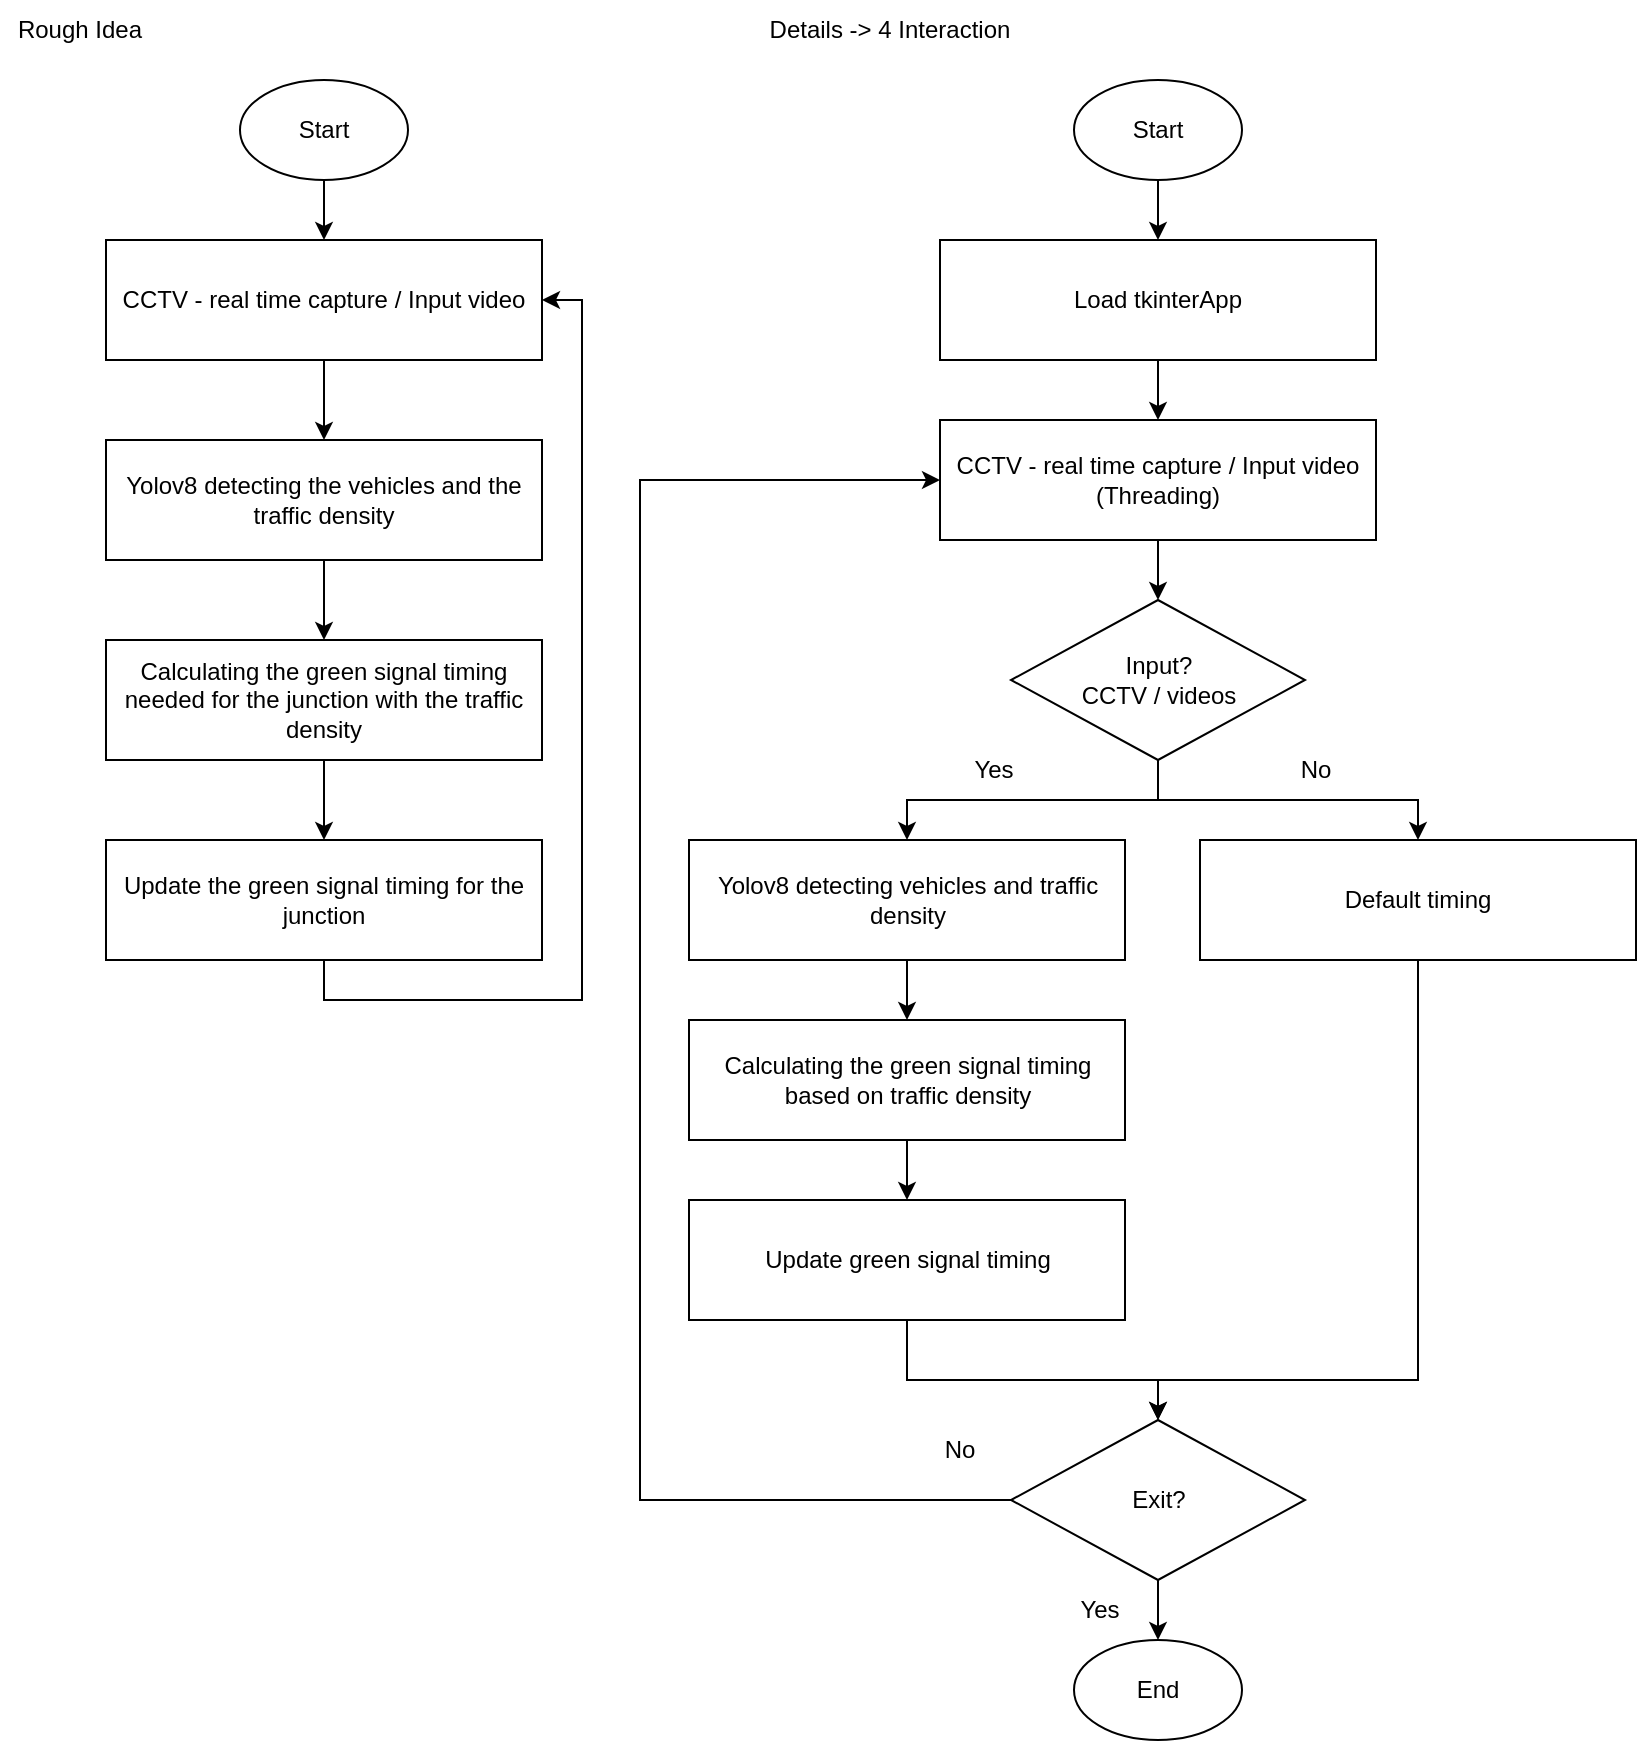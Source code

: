 <mxfile version="24.5.4" type="device">
  <diagram id="C5RBs43oDa-KdzZeNtuy" name="Page-1">
    <mxGraphModel dx="1674" dy="772" grid="1" gridSize="10" guides="1" tooltips="1" connect="1" arrows="1" fold="1" page="1" pageScale="1" pageWidth="827" pageHeight="1169" math="0" shadow="0">
      <root>
        <mxCell id="WIyWlLk6GJQsqaUBKTNV-0" />
        <mxCell id="WIyWlLk6GJQsqaUBKTNV-1" parent="WIyWlLk6GJQsqaUBKTNV-0" />
        <mxCell id="WDbDxHkXcJ2w7-fv2TlX-6" value="" style="edgeStyle=orthogonalEdgeStyle;rounded=0;orthogonalLoop=1;jettySize=auto;html=1;" edge="1" parent="WIyWlLk6GJQsqaUBKTNV-1" source="WDbDxHkXcJ2w7-fv2TlX-0" target="WDbDxHkXcJ2w7-fv2TlX-1">
          <mxGeometry relative="1" as="geometry" />
        </mxCell>
        <mxCell id="WDbDxHkXcJ2w7-fv2TlX-0" value="Start" style="ellipse;whiteSpace=wrap;html=1;" vertex="1" parent="WIyWlLk6GJQsqaUBKTNV-1">
          <mxGeometry x="120" y="40" width="84" height="50" as="geometry" />
        </mxCell>
        <mxCell id="WDbDxHkXcJ2w7-fv2TlX-7" value="" style="edgeStyle=orthogonalEdgeStyle;rounded=0;orthogonalLoop=1;jettySize=auto;html=1;" edge="1" parent="WIyWlLk6GJQsqaUBKTNV-1" source="WDbDxHkXcJ2w7-fv2TlX-1" target="WDbDxHkXcJ2w7-fv2TlX-3">
          <mxGeometry relative="1" as="geometry" />
        </mxCell>
        <mxCell id="WDbDxHkXcJ2w7-fv2TlX-1" value="CCTV - real time capture / Input video" style="rounded=0;whiteSpace=wrap;html=1;" vertex="1" parent="WIyWlLk6GJQsqaUBKTNV-1">
          <mxGeometry x="53" y="120" width="218" height="60" as="geometry" />
        </mxCell>
        <mxCell id="WDbDxHkXcJ2w7-fv2TlX-8" value="" style="edgeStyle=orthogonalEdgeStyle;rounded=0;orthogonalLoop=1;jettySize=auto;html=1;" edge="1" parent="WIyWlLk6GJQsqaUBKTNV-1" source="WDbDxHkXcJ2w7-fv2TlX-3" target="WDbDxHkXcJ2w7-fv2TlX-4">
          <mxGeometry relative="1" as="geometry" />
        </mxCell>
        <mxCell id="WDbDxHkXcJ2w7-fv2TlX-3" value="Yolov8 detecting the vehicles and the traffic density" style="rounded=0;whiteSpace=wrap;html=1;" vertex="1" parent="WIyWlLk6GJQsqaUBKTNV-1">
          <mxGeometry x="53" y="220" width="218" height="60" as="geometry" />
        </mxCell>
        <mxCell id="WDbDxHkXcJ2w7-fv2TlX-9" value="" style="edgeStyle=orthogonalEdgeStyle;rounded=0;orthogonalLoop=1;jettySize=auto;html=1;" edge="1" parent="WIyWlLk6GJQsqaUBKTNV-1" source="WDbDxHkXcJ2w7-fv2TlX-4" target="WDbDxHkXcJ2w7-fv2TlX-5">
          <mxGeometry relative="1" as="geometry" />
        </mxCell>
        <mxCell id="WDbDxHkXcJ2w7-fv2TlX-4" value="Calculating the green signal timing needed for the junction with the traffic density" style="rounded=0;whiteSpace=wrap;html=1;" vertex="1" parent="WIyWlLk6GJQsqaUBKTNV-1">
          <mxGeometry x="53" y="320" width="218" height="60" as="geometry" />
        </mxCell>
        <mxCell id="WDbDxHkXcJ2w7-fv2TlX-10" style="edgeStyle=orthogonalEdgeStyle;rounded=0;orthogonalLoop=1;jettySize=auto;html=1;exitX=0.5;exitY=1;exitDx=0;exitDy=0;entryX=1;entryY=0.5;entryDx=0;entryDy=0;" edge="1" parent="WIyWlLk6GJQsqaUBKTNV-1" source="WDbDxHkXcJ2w7-fv2TlX-5" target="WDbDxHkXcJ2w7-fv2TlX-1">
          <mxGeometry relative="1" as="geometry">
            <Array as="points">
              <mxPoint x="162" y="500" />
              <mxPoint x="291" y="500" />
              <mxPoint x="291" y="150" />
            </Array>
          </mxGeometry>
        </mxCell>
        <mxCell id="WDbDxHkXcJ2w7-fv2TlX-5" value="Update the green signal timing for the junction" style="rounded=0;whiteSpace=wrap;html=1;" vertex="1" parent="WIyWlLk6GJQsqaUBKTNV-1">
          <mxGeometry x="53" y="420" width="218" height="60" as="geometry" />
        </mxCell>
        <mxCell id="WDbDxHkXcJ2w7-fv2TlX-11" value="Rough Idea" style="text;html=1;align=center;verticalAlign=middle;whiteSpace=wrap;rounded=0;" vertex="1" parent="WIyWlLk6GJQsqaUBKTNV-1">
          <mxGeometry width="80" height="30" as="geometry" />
        </mxCell>
        <mxCell id="WDbDxHkXcJ2w7-fv2TlX-12" value="Details -&amp;gt; 4 Interaction" style="text;html=1;align=center;verticalAlign=middle;whiteSpace=wrap;rounded=0;" vertex="1" parent="WIyWlLk6GJQsqaUBKTNV-1">
          <mxGeometry x="360" width="170" height="30" as="geometry" />
        </mxCell>
        <mxCell id="WDbDxHkXcJ2w7-fv2TlX-13" value="" style="edgeStyle=orthogonalEdgeStyle;rounded=0;orthogonalLoop=1;jettySize=auto;html=1;" edge="1" parent="WIyWlLk6GJQsqaUBKTNV-1" source="WDbDxHkXcJ2w7-fv2TlX-14" target="WDbDxHkXcJ2w7-fv2TlX-16">
          <mxGeometry relative="1" as="geometry" />
        </mxCell>
        <mxCell id="WDbDxHkXcJ2w7-fv2TlX-14" value="Start" style="ellipse;whiteSpace=wrap;html=1;" vertex="1" parent="WIyWlLk6GJQsqaUBKTNV-1">
          <mxGeometry x="537" y="40" width="84" height="50" as="geometry" />
        </mxCell>
        <mxCell id="WDbDxHkXcJ2w7-fv2TlX-27" value="" style="edgeStyle=orthogonalEdgeStyle;rounded=0;orthogonalLoop=1;jettySize=auto;html=1;" edge="1" parent="WIyWlLk6GJQsqaUBKTNV-1" source="WDbDxHkXcJ2w7-fv2TlX-16" target="WDbDxHkXcJ2w7-fv2TlX-26">
          <mxGeometry relative="1" as="geometry" />
        </mxCell>
        <mxCell id="WDbDxHkXcJ2w7-fv2TlX-16" value="Load tkinterApp" style="rounded=0;whiteSpace=wrap;html=1;" vertex="1" parent="WIyWlLk6GJQsqaUBKTNV-1">
          <mxGeometry x="470" y="120" width="218" height="60" as="geometry" />
        </mxCell>
        <mxCell id="WDbDxHkXcJ2w7-fv2TlX-42" value="" style="edgeStyle=orthogonalEdgeStyle;rounded=0;orthogonalLoop=1;jettySize=auto;html=1;" edge="1" parent="WIyWlLk6GJQsqaUBKTNV-1" source="WDbDxHkXcJ2w7-fv2TlX-26" target="WDbDxHkXcJ2w7-fv2TlX-41">
          <mxGeometry relative="1" as="geometry" />
        </mxCell>
        <mxCell id="WDbDxHkXcJ2w7-fv2TlX-26" value="CCTV - real time capture / Input video (Threading)" style="rounded=0;whiteSpace=wrap;html=1;" vertex="1" parent="WIyWlLk6GJQsqaUBKTNV-1">
          <mxGeometry x="470" y="210" width="218" height="60" as="geometry" />
        </mxCell>
        <mxCell id="WDbDxHkXcJ2w7-fv2TlX-31" value="" style="edgeStyle=orthogonalEdgeStyle;rounded=0;orthogonalLoop=1;jettySize=auto;html=1;" edge="1" parent="WIyWlLk6GJQsqaUBKTNV-1" source="WDbDxHkXcJ2w7-fv2TlX-28" target="WDbDxHkXcJ2w7-fv2TlX-30">
          <mxGeometry relative="1" as="geometry" />
        </mxCell>
        <mxCell id="WDbDxHkXcJ2w7-fv2TlX-28" value="Yolov8 detecting vehicles and traffic density" style="rounded=0;whiteSpace=wrap;html=1;" vertex="1" parent="WIyWlLk6GJQsqaUBKTNV-1">
          <mxGeometry x="344.5" y="420" width="218" height="60" as="geometry" />
        </mxCell>
        <mxCell id="WDbDxHkXcJ2w7-fv2TlX-35" value="" style="edgeStyle=orthogonalEdgeStyle;rounded=0;orthogonalLoop=1;jettySize=auto;html=1;" edge="1" parent="WIyWlLk6GJQsqaUBKTNV-1" source="WDbDxHkXcJ2w7-fv2TlX-30" target="WDbDxHkXcJ2w7-fv2TlX-32">
          <mxGeometry relative="1" as="geometry" />
        </mxCell>
        <mxCell id="WDbDxHkXcJ2w7-fv2TlX-30" value="Calculating the green signal timing based on traffic density" style="rounded=0;whiteSpace=wrap;html=1;" vertex="1" parent="WIyWlLk6GJQsqaUBKTNV-1">
          <mxGeometry x="344.5" y="510" width="218" height="60" as="geometry" />
        </mxCell>
        <mxCell id="WDbDxHkXcJ2w7-fv2TlX-54" style="edgeStyle=orthogonalEdgeStyle;rounded=0;orthogonalLoop=1;jettySize=auto;html=1;exitX=0.5;exitY=1;exitDx=0;exitDy=0;entryX=0.5;entryY=0;entryDx=0;entryDy=0;" edge="1" parent="WIyWlLk6GJQsqaUBKTNV-1" source="WDbDxHkXcJ2w7-fv2TlX-32" target="WDbDxHkXcJ2w7-fv2TlX-33">
          <mxGeometry relative="1" as="geometry">
            <Array as="points">
              <mxPoint x="454" y="690" />
              <mxPoint x="579" y="690" />
            </Array>
          </mxGeometry>
        </mxCell>
        <mxCell id="WDbDxHkXcJ2w7-fv2TlX-32" value="Update green signal timing" style="rounded=0;whiteSpace=wrap;html=1;" vertex="1" parent="WIyWlLk6GJQsqaUBKTNV-1">
          <mxGeometry x="344.5" y="600" width="218" height="60" as="geometry" />
        </mxCell>
        <mxCell id="WDbDxHkXcJ2w7-fv2TlX-38" value="" style="edgeStyle=orthogonalEdgeStyle;rounded=0;orthogonalLoop=1;jettySize=auto;html=1;" edge="1" parent="WIyWlLk6GJQsqaUBKTNV-1" source="WDbDxHkXcJ2w7-fv2TlX-33" target="WDbDxHkXcJ2w7-fv2TlX-37">
          <mxGeometry relative="1" as="geometry" />
        </mxCell>
        <mxCell id="WDbDxHkXcJ2w7-fv2TlX-55" style="edgeStyle=orthogonalEdgeStyle;rounded=0;orthogonalLoop=1;jettySize=auto;html=1;exitX=0;exitY=0.5;exitDx=0;exitDy=0;entryX=0;entryY=0.5;entryDx=0;entryDy=0;" edge="1" parent="WIyWlLk6GJQsqaUBKTNV-1" source="WDbDxHkXcJ2w7-fv2TlX-33" target="WDbDxHkXcJ2w7-fv2TlX-26">
          <mxGeometry relative="1" as="geometry">
            <Array as="points">
              <mxPoint x="320" y="750" />
              <mxPoint x="320" y="240" />
            </Array>
          </mxGeometry>
        </mxCell>
        <mxCell id="WDbDxHkXcJ2w7-fv2TlX-33" value="Exit?" style="rhombus;whiteSpace=wrap;html=1;" vertex="1" parent="WIyWlLk6GJQsqaUBKTNV-1">
          <mxGeometry x="505.5" y="710" width="147" height="80" as="geometry" />
        </mxCell>
        <mxCell id="WDbDxHkXcJ2w7-fv2TlX-37" value="End" style="ellipse;whiteSpace=wrap;html=1;" vertex="1" parent="WIyWlLk6GJQsqaUBKTNV-1">
          <mxGeometry x="537" y="820" width="84" height="50" as="geometry" />
        </mxCell>
        <mxCell id="WDbDxHkXcJ2w7-fv2TlX-39" value="No" style="text;html=1;align=center;verticalAlign=middle;whiteSpace=wrap;rounded=0;" vertex="1" parent="WIyWlLk6GJQsqaUBKTNV-1">
          <mxGeometry x="450" y="710" width="60" height="30" as="geometry" />
        </mxCell>
        <mxCell id="WDbDxHkXcJ2w7-fv2TlX-40" value="Yes" style="text;html=1;align=center;verticalAlign=middle;whiteSpace=wrap;rounded=0;" vertex="1" parent="WIyWlLk6GJQsqaUBKTNV-1">
          <mxGeometry x="520" y="790" width="60" height="30" as="geometry" />
        </mxCell>
        <mxCell id="WDbDxHkXcJ2w7-fv2TlX-46" value="" style="edgeStyle=orthogonalEdgeStyle;rounded=0;orthogonalLoop=1;jettySize=auto;html=1;" edge="1" parent="WIyWlLk6GJQsqaUBKTNV-1" source="WDbDxHkXcJ2w7-fv2TlX-41" target="WDbDxHkXcJ2w7-fv2TlX-44">
          <mxGeometry relative="1" as="geometry" />
        </mxCell>
        <mxCell id="WDbDxHkXcJ2w7-fv2TlX-52" style="edgeStyle=orthogonalEdgeStyle;rounded=0;orthogonalLoop=1;jettySize=auto;html=1;entryX=0.5;entryY=0;entryDx=0;entryDy=0;" edge="1" parent="WIyWlLk6GJQsqaUBKTNV-1" source="WDbDxHkXcJ2w7-fv2TlX-41" target="WDbDxHkXcJ2w7-fv2TlX-28">
          <mxGeometry relative="1" as="geometry" />
        </mxCell>
        <mxCell id="WDbDxHkXcJ2w7-fv2TlX-41" value="Input?&lt;br&gt;CCTV / videos" style="rhombus;whiteSpace=wrap;html=1;" vertex="1" parent="WIyWlLk6GJQsqaUBKTNV-1">
          <mxGeometry x="505.5" y="300" width="147" height="80" as="geometry" />
        </mxCell>
        <mxCell id="WDbDxHkXcJ2w7-fv2TlX-53" style="edgeStyle=orthogonalEdgeStyle;rounded=0;orthogonalLoop=1;jettySize=auto;html=1;exitX=0.5;exitY=1;exitDx=0;exitDy=0;entryX=0.5;entryY=0;entryDx=0;entryDy=0;" edge="1" parent="WIyWlLk6GJQsqaUBKTNV-1" source="WDbDxHkXcJ2w7-fv2TlX-44" target="WDbDxHkXcJ2w7-fv2TlX-33">
          <mxGeometry relative="1" as="geometry">
            <Array as="points">
              <mxPoint x="709" y="690" />
              <mxPoint x="579" y="690" />
            </Array>
          </mxGeometry>
        </mxCell>
        <mxCell id="WDbDxHkXcJ2w7-fv2TlX-44" value="Default timing" style="rounded=0;whiteSpace=wrap;html=1;" vertex="1" parent="WIyWlLk6GJQsqaUBKTNV-1">
          <mxGeometry x="600" y="420" width="218" height="60" as="geometry" />
        </mxCell>
        <mxCell id="WDbDxHkXcJ2w7-fv2TlX-49" value="No" style="text;html=1;align=center;verticalAlign=middle;whiteSpace=wrap;rounded=0;" vertex="1" parent="WIyWlLk6GJQsqaUBKTNV-1">
          <mxGeometry x="628" y="370" width="60" height="30" as="geometry" />
        </mxCell>
        <mxCell id="WDbDxHkXcJ2w7-fv2TlX-50" value="Yes" style="text;html=1;align=center;verticalAlign=middle;whiteSpace=wrap;rounded=0;" vertex="1" parent="WIyWlLk6GJQsqaUBKTNV-1">
          <mxGeometry x="467" y="370" width="60" height="30" as="geometry" />
        </mxCell>
      </root>
    </mxGraphModel>
  </diagram>
</mxfile>
